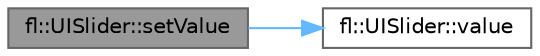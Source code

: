 digraph "fl::UISlider::setValue"
{
 // LATEX_PDF_SIZE
  bgcolor="transparent";
  edge [fontname=Helvetica,fontsize=10,labelfontname=Helvetica,labelfontsize=10];
  node [fontname=Helvetica,fontsize=10,shape=box,height=0.2,width=0.4];
  rankdir="LR";
  Node1 [id="Node000001",label="fl::UISlider::setValue",height=0.2,width=0.4,color="gray40", fillcolor="grey60", style="filled", fontcolor="black",tooltip=" "];
  Node1 -> Node2 [id="edge1_Node000001_Node000002",color="steelblue1",style="solid",tooltip=" "];
  Node2 [id="Node000002",label="fl::UISlider::value",height=0.2,width=0.4,color="grey40", fillcolor="white", style="filled",URL="$dd/d47/classfl_1_1_u_i_slider.html#aff1715a175e32318236c637d2b607662",tooltip=" "];
}
